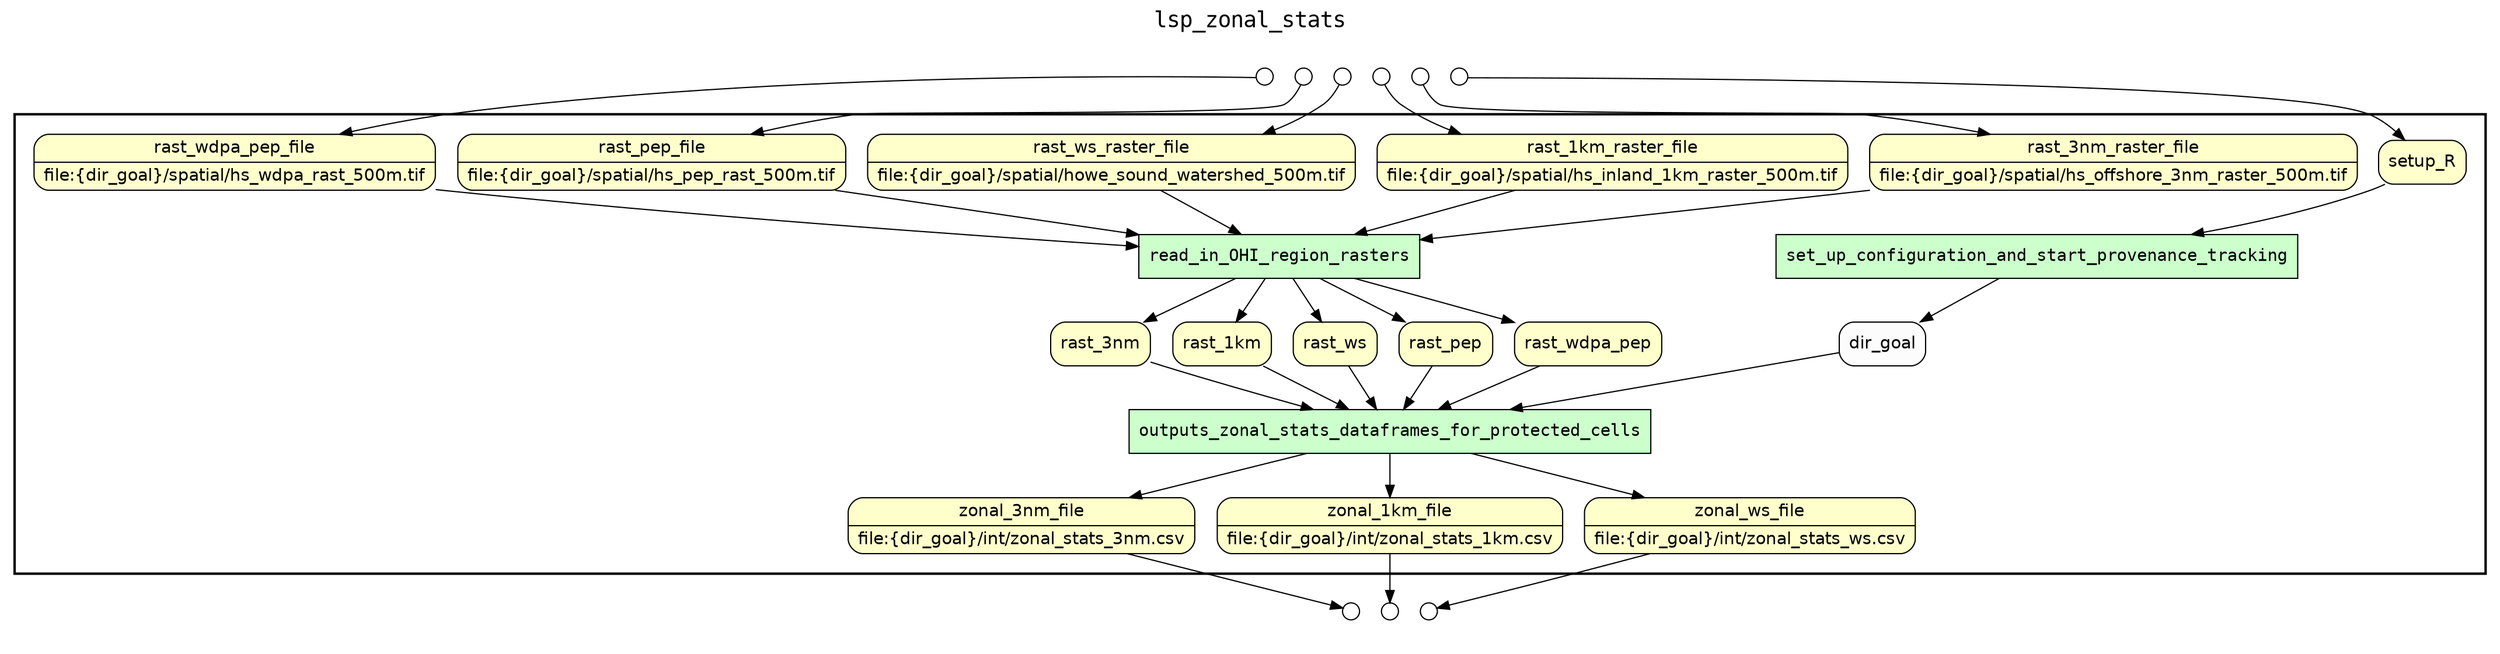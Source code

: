 digraph Workflow {
rankdir=TB
fontname=Courier; fontsize=18; labelloc=t
label=lsp_zonal_stats
subgraph cluster_workflow_box_outer { label=""; color=black; penwidth=2
subgraph cluster_workflow_box_inner { label=""; color=white
node[shape=box style=filled fillcolor="#CCFFCC" peripheries=1 fontname=Courier]
set_up_configuration_and_start_provenance_tracking
read_in_OHI_region_rasters
outputs_zonal_stats_dataframes_for_protected_cells
node[shape=box style="rounded,filled" fillcolor="#FFFFCC" peripheries=1 fontname=Helvetica]
zonal_3nm_file [shape=record rankdir=LR label="{<f0> zonal_3nm_file |<f1> file\:\{dir_goal\}/int/zonal_stats_3nm.csv}"];
zonal_1km_file [shape=record rankdir=LR label="{<f0> zonal_1km_file |<f1> file\:\{dir_goal\}/int/zonal_stats_1km.csv}"];
zonal_ws_file [shape=record rankdir=LR label="{<f0> zonal_ws_file |<f1> file\:\{dir_goal\}/int/zonal_stats_ws.csv}"];
setup_R
rast_3nm_raster_file [shape=record rankdir=LR label="{<f0> rast_3nm_raster_file |<f1> file\:\{dir_goal\}/spatial/hs_offshore_3nm_raster_500m.tif}"];
rast_1km_raster_file [shape=record rankdir=LR label="{<f0> rast_1km_raster_file |<f1> file\:\{dir_goal\}/spatial/hs_inland_1km_raster_500m.tif}"];
rast_ws_raster_file [shape=record rankdir=LR label="{<f0> rast_ws_raster_file |<f1> file\:\{dir_goal\}/spatial/howe_sound_watershed_500m.tif}"];
rast_pep_file [shape=record rankdir=LR label="{<f0> rast_pep_file |<f1> file\:\{dir_goal\}/spatial/hs_pep_rast_500m.tif}"];
rast_wdpa_pep_file [shape=record rankdir=LR label="{<f0> rast_wdpa_pep_file |<f1> file\:\{dir_goal\}/spatial/hs_wdpa_rast_500m.tif}"];
rast_3nm
rast_1km
rast_ws
rast_pep
rast_wdpa_pep
node[shape=box style="rounded,filled" fillcolor="#FCFCFC" peripheries=1 fontname=Helvetica]
dir_goal
set_up_configuration_and_start_provenance_tracking -> dir_goal
setup_R -> set_up_configuration_and_start_provenance_tracking
read_in_OHI_region_rasters -> rast_3nm
read_in_OHI_region_rasters -> rast_1km
read_in_OHI_region_rasters -> rast_ws
read_in_OHI_region_rasters -> rast_pep
read_in_OHI_region_rasters -> rast_wdpa_pep
rast_3nm_raster_file -> read_in_OHI_region_rasters
rast_1km_raster_file -> read_in_OHI_region_rasters
rast_ws_raster_file -> read_in_OHI_region_rasters
rast_pep_file -> read_in_OHI_region_rasters
rast_wdpa_pep_file -> read_in_OHI_region_rasters
outputs_zonal_stats_dataframes_for_protected_cells -> zonal_3nm_file
outputs_zonal_stats_dataframes_for_protected_cells -> zonal_1km_file
outputs_zonal_stats_dataframes_for_protected_cells -> zonal_ws_file
dir_goal -> outputs_zonal_stats_dataframes_for_protected_cells
rast_3nm -> outputs_zonal_stats_dataframes_for_protected_cells
rast_1km -> outputs_zonal_stats_dataframes_for_protected_cells
rast_ws -> outputs_zonal_stats_dataframes_for_protected_cells
rast_pep -> outputs_zonal_stats_dataframes_for_protected_cells
rast_wdpa_pep -> outputs_zonal_stats_dataframes_for_protected_cells
}}
subgraph cluster_input_ports_group_outer { label=""; color=white
subgraph cluster_input_ports_group_inner { label=""; color=white
node[shape=circle style="rounded,filled" fillcolor="#FFFFFF" peripheries=1 fontname=Helvetica width=0.2]
setup_R_input_port [label=""]
rast_3nm_raster_file_input_port [label=""]
rast_1km_raster_file_input_port [label=""]
rast_ws_raster_file_input_port [label=""]
rast_pep_file_input_port [label=""]
rast_wdpa_pep_file_input_port [label=""]
}}
subgraph cluster_output_ports_group_outer { label=""; color=white
subgraph cluster_output_ports_group_inner { label=""; color=white
node[shape=circle style="rounded,filled" fillcolor="#FFFFFF" peripheries=1 fontname=Helvetica width=0.2]
zonal_3nm_file_output_port [label=""]
zonal_1km_file_output_port [label=""]
zonal_ws_file_output_port [label=""]
}}
setup_R_input_port -> setup_R
rast_3nm_raster_file_input_port -> rast_3nm_raster_file
rast_1km_raster_file_input_port -> rast_1km_raster_file
rast_ws_raster_file_input_port -> rast_ws_raster_file
rast_pep_file_input_port -> rast_pep_file
rast_wdpa_pep_file_input_port -> rast_wdpa_pep_file
zonal_3nm_file -> zonal_3nm_file_output_port
zonal_1km_file -> zonal_1km_file_output_port
zonal_ws_file -> zonal_ws_file_output_port
}
